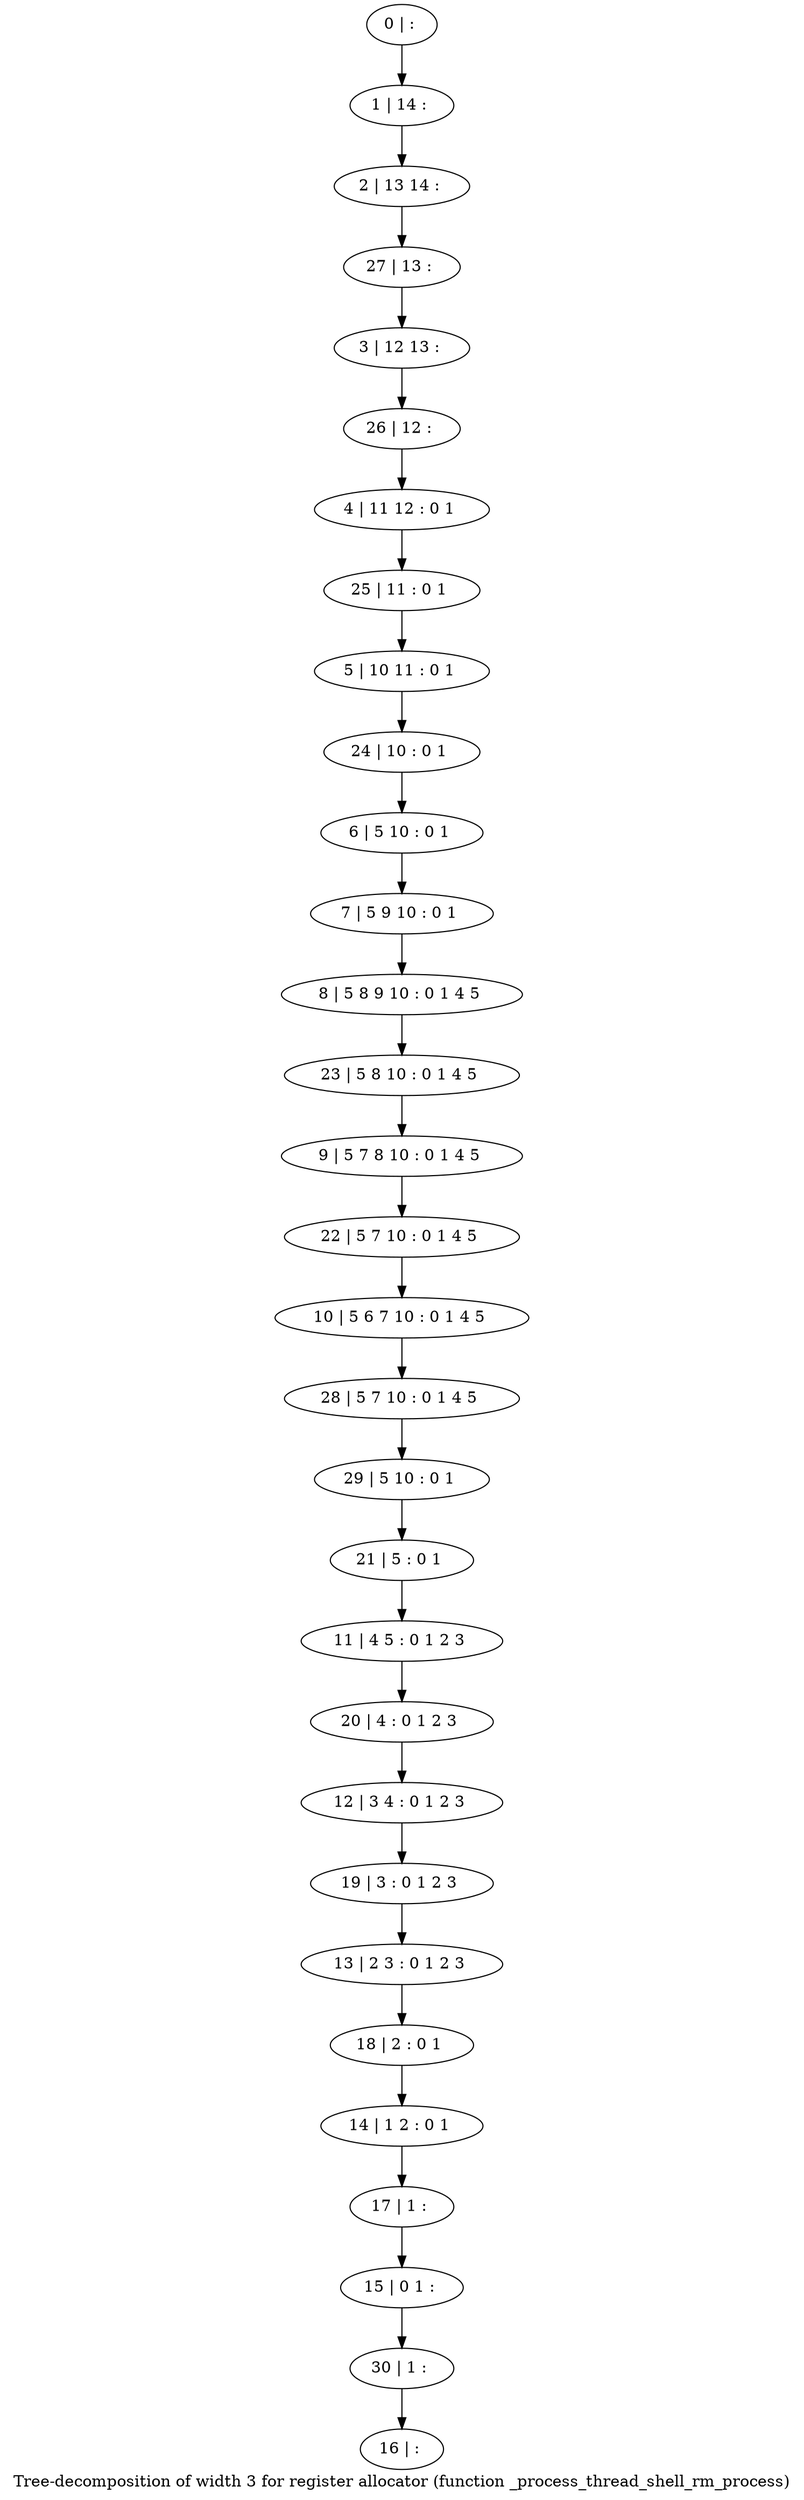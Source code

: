 digraph G {
graph [label="Tree-decomposition of width 3 for register allocator (function _process_thread_shell_rm_process)"]
0[label="0 | : "];
1[label="1 | 14 : "];
2[label="2 | 13 14 : "];
3[label="3 | 12 13 : "];
4[label="4 | 11 12 : 0 1 "];
5[label="5 | 10 11 : 0 1 "];
6[label="6 | 5 10 : 0 1 "];
7[label="7 | 5 9 10 : 0 1 "];
8[label="8 | 5 8 9 10 : 0 1 4 5 "];
9[label="9 | 5 7 8 10 : 0 1 4 5 "];
10[label="10 | 5 6 7 10 : 0 1 4 5 "];
11[label="11 | 4 5 : 0 1 2 3 "];
12[label="12 | 3 4 : 0 1 2 3 "];
13[label="13 | 2 3 : 0 1 2 3 "];
14[label="14 | 1 2 : 0 1 "];
15[label="15 | 0 1 : "];
16[label="16 | : "];
17[label="17 | 1 : "];
18[label="18 | 2 : 0 1 "];
19[label="19 | 3 : 0 1 2 3 "];
20[label="20 | 4 : 0 1 2 3 "];
21[label="21 | 5 : 0 1 "];
22[label="22 | 5 7 10 : 0 1 4 5 "];
23[label="23 | 5 8 10 : 0 1 4 5 "];
24[label="24 | 10 : 0 1 "];
25[label="25 | 11 : 0 1 "];
26[label="26 | 12 : "];
27[label="27 | 13 : "];
28[label="28 | 5 7 10 : 0 1 4 5 "];
29[label="29 | 5 10 : 0 1 "];
30[label="30 | 1 : "];
0->1 ;
1->2 ;
6->7 ;
7->8 ;
17->15 ;
14->17 ;
18->14 ;
13->18 ;
19->13 ;
12->19 ;
20->12 ;
11->20 ;
21->11 ;
22->10 ;
9->22 ;
23->9 ;
8->23 ;
24->6 ;
5->24 ;
25->5 ;
4->25 ;
26->4 ;
3->26 ;
27->3 ;
2->27 ;
10->28 ;
29->21 ;
28->29 ;
30->16 ;
15->30 ;
}
